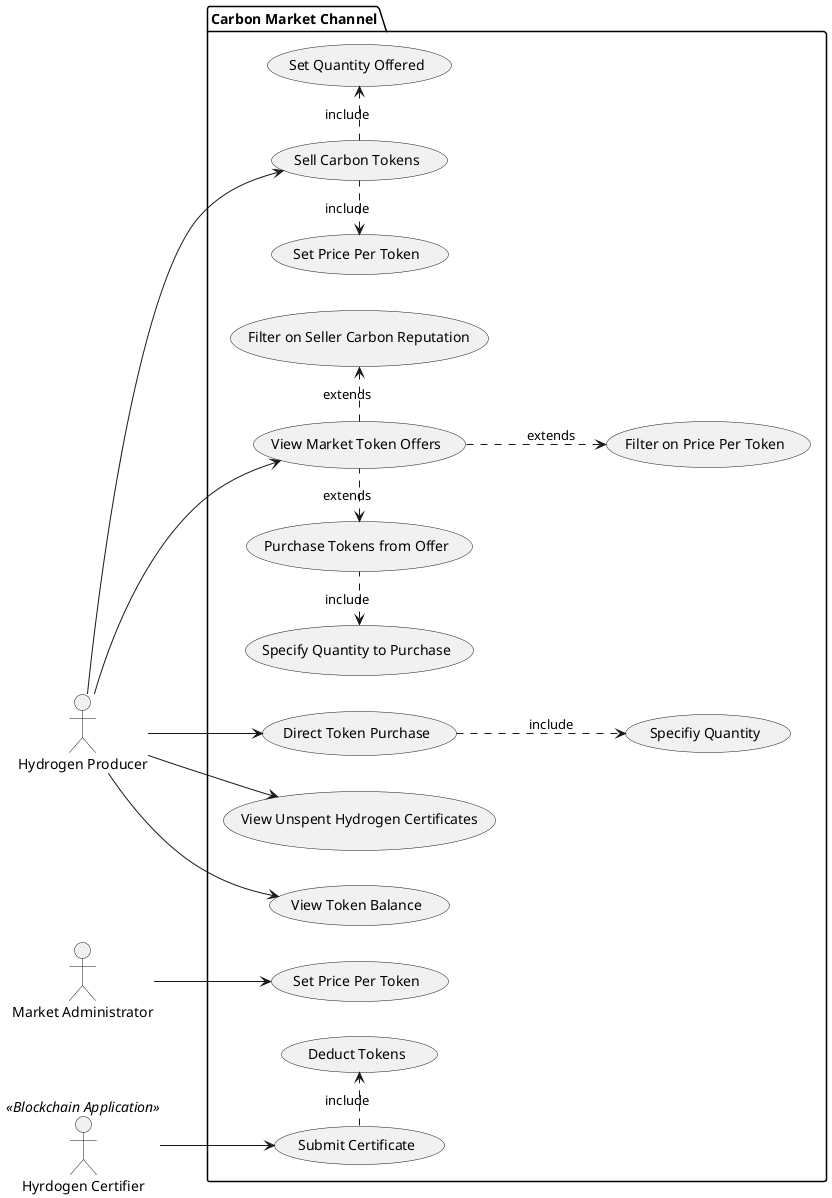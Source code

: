 @startuml CarbonMarket
left to right direction
actor "Hydrogen Producer" as hp
actor "Market Administrator" as ma
:Hyrdogen Certifier: as BlockCert << Blockchain Application >>
package "Carbon Market Channel" {
  usecase "Direct Token Purchase" as UC1
  usecase "Set Price Per Token" as UC2
  usecase "Sell Carbon Tokens" as UC3
  usecase "View Market Token Offers" as UC4
  usecase "View Unspent Hydrogen Certificates" as UC5
  usecase "View Token Balance" as UC6
  usecase "Set Quantity Offered" as UC7
  usecase "Set Price Per Token" as UC8
  usecase "Filter on Seller Carbon Reputation" as UC9
  usecase UC10 as "Purchase Tokens from Offer"
  usecase UC11 as "Specify Quantity to Purchase"
  usecase UC12 as "Submit Certificate"
  usecase UC13 as "Deduct Tokens"
  usecase UC14 as "Filter on Price Per Token"
  usecase UC15 as "Specifiy Quantity"
  (UC3) .> (UC7) : include
  (UC3) .l.> (UC8) : include
  (UC4) .> (UC9) : extends
  (UC4) .l.> (UC10) : extends
  (UC4) .down.> (UC14) : extends
  (UC10) .l.> (UC11) : include
  (UC12) .r.> (UC13) : include
  (UC1) .down.> (UC15) : include
}
hp --> UC1
hp --> UC3
hp --> UC4
hp --> UC5
hp --> UC6
ma --> UC2
BlockCert --> UC12
@enduml